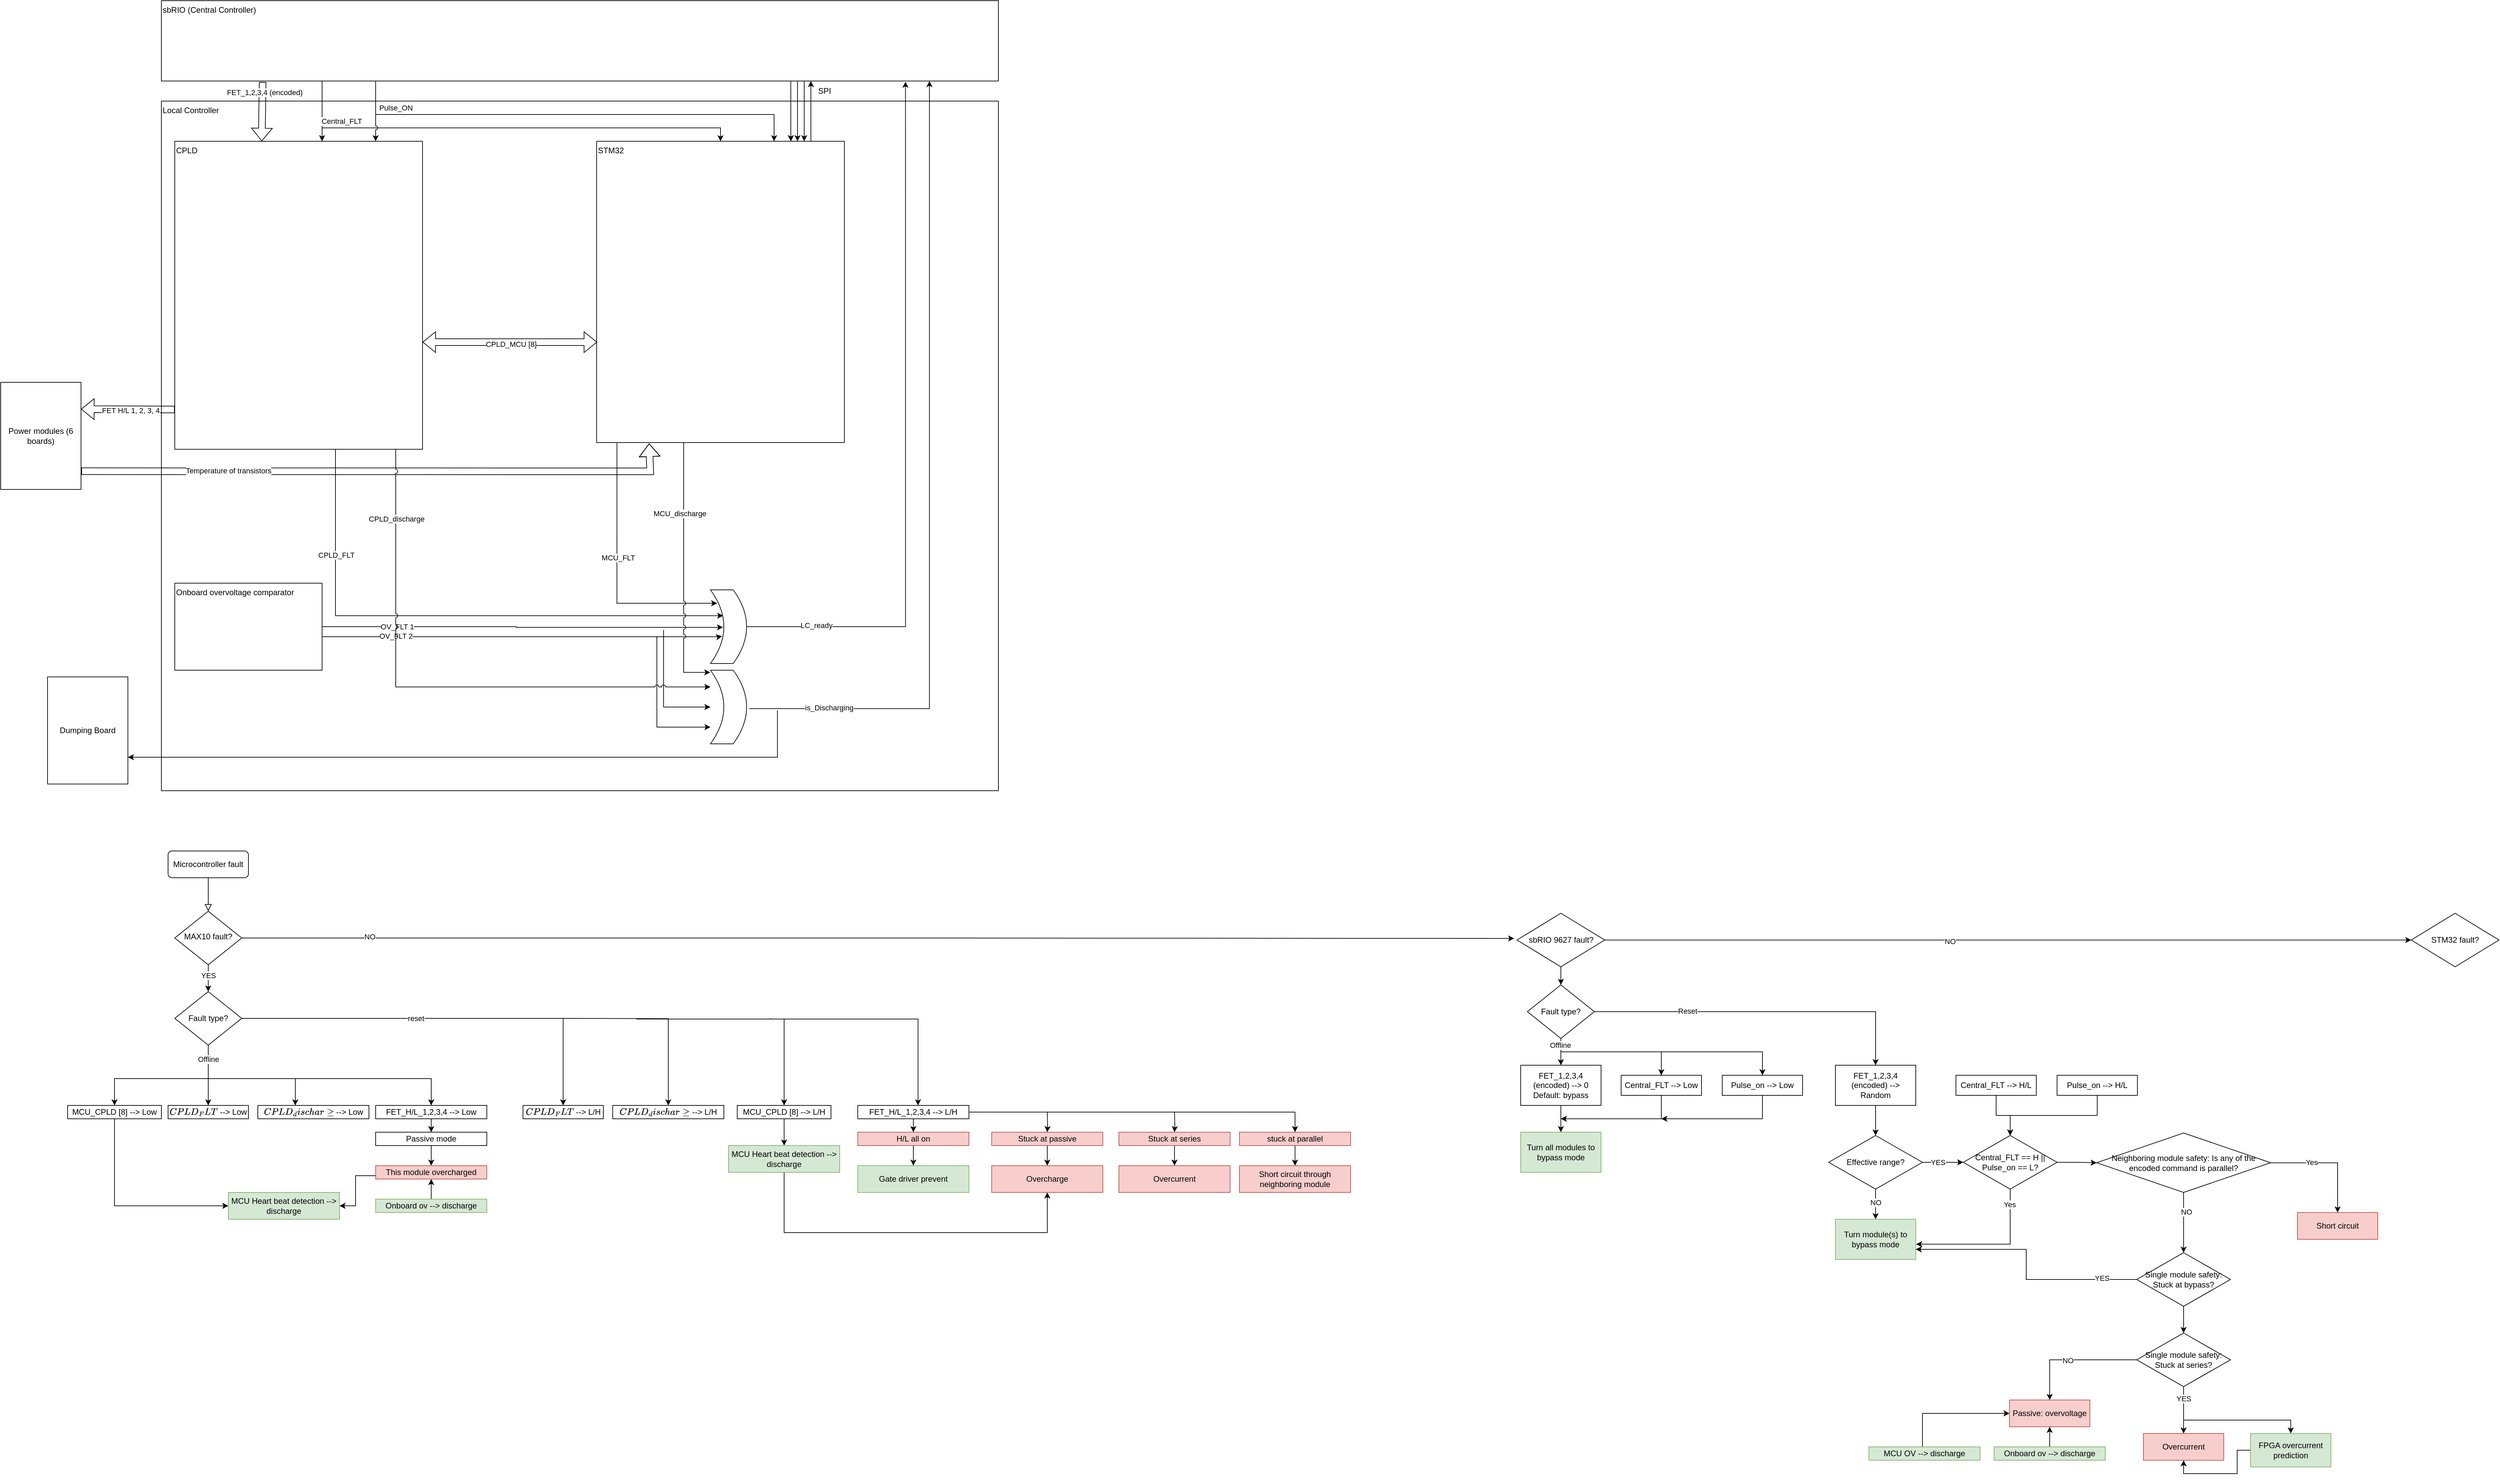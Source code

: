 <mxfile version="24.0.2" type="github">
  <diagram id="C5RBs43oDa-KdzZeNtuy" name="Page-1">
    <mxGraphModel dx="4014" dy="4165" grid="1" gridSize="10" guides="1" tooltips="1" connect="1" arrows="1" fold="1" page="1" pageScale="1" pageWidth="827" pageHeight="1169" math="0" shadow="0">
      <root>
        <mxCell id="WIyWlLk6GJQsqaUBKTNV-0" />
        <mxCell id="WIyWlLk6GJQsqaUBKTNV-1" parent="WIyWlLk6GJQsqaUBKTNV-0" />
        <mxCell id="WIyWlLk6GJQsqaUBKTNV-2" value="" style="rounded=0;html=1;jettySize=auto;orthogonalLoop=1;fontSize=11;endArrow=block;endFill=0;endSize=8;strokeWidth=1;shadow=0;labelBackgroundColor=none;edgeStyle=orthogonalEdgeStyle;movable=0;resizable=0;rotatable=0;deletable=0;editable=0;locked=1;connectable=0;" parent="WIyWlLk6GJQsqaUBKTNV-1" source="WIyWlLk6GJQsqaUBKTNV-3" target="WIyWlLk6GJQsqaUBKTNV-6" edge="1">
          <mxGeometry relative="1" as="geometry" />
        </mxCell>
        <mxCell id="WIyWlLk6GJQsqaUBKTNV-3" value="&lt;div&gt;Microcontroller fault&lt;/div&gt;" style="rounded=1;whiteSpace=wrap;html=1;fontSize=12;glass=0;strokeWidth=1;shadow=0;movable=0;resizable=0;rotatable=0;deletable=0;editable=0;locked=1;connectable=0;" parent="WIyWlLk6GJQsqaUBKTNV-1" vertex="1">
          <mxGeometry x="160" y="80" width="120" height="40" as="geometry" />
        </mxCell>
        <mxCell id="7WwFtl0jQR6NTjPNibtS-7" value="" style="edgeStyle=orthogonalEdgeStyle;rounded=0;orthogonalLoop=1;jettySize=auto;html=1;movable=1;resizable=1;rotatable=1;deletable=1;editable=1;locked=0;connectable=1;" parent="WIyWlLk6GJQsqaUBKTNV-1" source="WIyWlLk6GJQsqaUBKTNV-6" target="7WwFtl0jQR6NTjPNibtS-4" edge="1">
          <mxGeometry relative="1" as="geometry" />
        </mxCell>
        <mxCell id="uxLn2Yr7BItVLRlvGIpT-62" value="YES" style="edgeLabel;html=1;align=center;verticalAlign=middle;resizable=0;points=[];" vertex="1" connectable="0" parent="7WwFtl0jQR6NTjPNibtS-7">
          <mxGeometry x="-0.215" relative="1" as="geometry">
            <mxPoint as="offset" />
          </mxGeometry>
        </mxCell>
        <mxCell id="WIyWlLk6GJQsqaUBKTNV-6" value="MAX10 fault?" style="rhombus;whiteSpace=wrap;html=1;shadow=0;fontFamily=Helvetica;fontSize=12;align=center;strokeWidth=1;spacing=6;spacingTop=-4;movable=0;resizable=0;rotatable=0;deletable=0;editable=0;locked=1;connectable=0;" parent="WIyWlLk6GJQsqaUBKTNV-1" vertex="1">
          <mxGeometry x="170" y="170" width="100" height="80" as="geometry" />
        </mxCell>
        <mxCell id="7WwFtl0jQR6NTjPNibtS-3" value="" style="edgeStyle=orthogonalEdgeStyle;rounded=0;orthogonalLoop=1;jettySize=auto;html=1;movable=1;resizable=1;rotatable=1;deletable=1;editable=1;locked=0;connectable=1;" parent="WIyWlLk6GJQsqaUBKTNV-1" source="7WwFtl0jQR6NTjPNibtS-0" target="7WwFtl0jQR6NTjPNibtS-2" edge="1">
          <mxGeometry relative="1" as="geometry" />
        </mxCell>
        <mxCell id="uxLn2Yr7BItVLRlvGIpT-57" value="NO" style="edgeLabel;html=1;align=center;verticalAlign=middle;resizable=0;points=[];" vertex="1" connectable="0" parent="7WwFtl0jQR6NTjPNibtS-3">
          <mxGeometry x="-0.146" y="-2" relative="1" as="geometry">
            <mxPoint x="1" as="offset" />
          </mxGeometry>
        </mxCell>
        <mxCell id="uxLn2Yr7BItVLRlvGIpT-61" value="" style="edgeStyle=orthogonalEdgeStyle;rounded=0;orthogonalLoop=1;jettySize=auto;html=1;" edge="1" parent="WIyWlLk6GJQsqaUBKTNV-1" source="7WwFtl0jQR6NTjPNibtS-0" target="uxLn2Yr7BItVLRlvGIpT-60">
          <mxGeometry relative="1" as="geometry" />
        </mxCell>
        <mxCell id="7WwFtl0jQR6NTjPNibtS-0" value="sbRIO 9627 fault?" style="rhombus;whiteSpace=wrap;html=1;" parent="WIyWlLk6GJQsqaUBKTNV-1" vertex="1">
          <mxGeometry x="2174.5" y="173" width="131" height="80" as="geometry" />
        </mxCell>
        <mxCell id="7WwFtl0jQR6NTjPNibtS-1" style="edgeStyle=orthogonalEdgeStyle;rounded=0;orthogonalLoop=1;jettySize=auto;html=1;entryX=-0.032;entryY=0.47;entryDx=0;entryDy=0;entryPerimeter=0;movable=1;resizable=1;rotatable=1;deletable=1;editable=1;locked=0;connectable=1;" parent="WIyWlLk6GJQsqaUBKTNV-1" source="WIyWlLk6GJQsqaUBKTNV-6" target="7WwFtl0jQR6NTjPNibtS-0" edge="1">
          <mxGeometry relative="1" as="geometry" />
        </mxCell>
        <mxCell id="uxLn2Yr7BItVLRlvGIpT-63" value="NO" style="edgeLabel;html=1;align=center;verticalAlign=middle;resizable=0;points=[];" vertex="1" connectable="0" parent="7WwFtl0jQR6NTjPNibtS-1">
          <mxGeometry x="-0.799" y="2" relative="1" as="geometry">
            <mxPoint as="offset" />
          </mxGeometry>
        </mxCell>
        <mxCell id="7WwFtl0jQR6NTjPNibtS-2" value="STM32 fault?" style="rhombus;whiteSpace=wrap;html=1;" parent="WIyWlLk6GJQsqaUBKTNV-1" vertex="1">
          <mxGeometry x="3510" y="173" width="131" height="80" as="geometry" />
        </mxCell>
        <mxCell id="7WwFtl0jQR6NTjPNibtS-8" style="rounded=0;orthogonalLoop=1;jettySize=auto;html=1;entryX=0.5;entryY=0;entryDx=0;entryDy=0;movable=0;resizable=0;rotatable=0;deletable=0;editable=0;locked=1;connectable=0;" parent="WIyWlLk6GJQsqaUBKTNV-1" source="7WwFtl0jQR6NTjPNibtS-4" edge="1" target="uxLn2Yr7BItVLRlvGIpT-2">
          <mxGeometry relative="1" as="geometry">
            <mxPoint x="220" y="420" as="targetPoint" />
          </mxGeometry>
        </mxCell>
        <mxCell id="7WwFtl0jQR6NTjPNibtS-9" value="&lt;div&gt;Offline&lt;/div&gt;" style="edgeLabel;html=1;align=center;verticalAlign=middle;resizable=0;points=[];movable=0;rotatable=0;deletable=0;editable=0;locked=1;connectable=0;" parent="7WwFtl0jQR6NTjPNibtS-8" vertex="1" connectable="0">
          <mxGeometry x="-0.212" y="1" relative="1" as="geometry">
            <mxPoint x="-1" y="-15" as="offset" />
          </mxGeometry>
        </mxCell>
        <mxCell id="uxLn2Yr7BItVLRlvGIpT-0" style="edgeStyle=orthogonalEdgeStyle;rounded=0;orthogonalLoop=1;jettySize=auto;html=1;entryX=0.5;entryY=0;entryDx=0;entryDy=0;movable=0;resizable=0;rotatable=0;deletable=0;editable=0;locked=1;connectable=0;" edge="1" parent="WIyWlLk6GJQsqaUBKTNV-1" source="7WwFtl0jQR6NTjPNibtS-4" target="uxLn2Yr7BItVLRlvGIpT-27">
          <mxGeometry relative="1" as="geometry">
            <mxPoint x="770" y="410" as="targetPoint" />
          </mxGeometry>
        </mxCell>
        <mxCell id="uxLn2Yr7BItVLRlvGIpT-1" value="reset" style="edgeLabel;html=1;align=center;verticalAlign=middle;resizable=0;points=[];movable=0;rotatable=0;deletable=0;editable=0;locked=1;connectable=0;" vertex="1" connectable="0" parent="uxLn2Yr7BItVLRlvGIpT-0">
          <mxGeometry x="-0.15" relative="1" as="geometry">
            <mxPoint as="offset" />
          </mxGeometry>
        </mxCell>
        <mxCell id="7WwFtl0jQR6NTjPNibtS-4" value="Fault type?" style="rhombus;whiteSpace=wrap;html=1;movable=0;resizable=0;rotatable=0;deletable=0;editable=0;locked=1;connectable=0;" parent="WIyWlLk6GJQsqaUBKTNV-1" vertex="1">
          <mxGeometry x="170" y="290" width="100" height="80" as="geometry" />
        </mxCell>
        <mxCell id="uxLn2Yr7BItVLRlvGIpT-2" value="`CPLD_FLT` --&amp;gt; Low" style="rounded=0;whiteSpace=wrap;html=1;movable=0;resizable=0;rotatable=0;deletable=0;editable=0;locked=1;connectable=0;" vertex="1" parent="WIyWlLk6GJQsqaUBKTNV-1">
          <mxGeometry x="160" y="460" width="120" height="20" as="geometry" />
        </mxCell>
        <mxCell id="uxLn2Yr7BItVLRlvGIpT-3" value="`CPLD_discharge` --&amp;gt; Low" style="rounded=0;whiteSpace=wrap;html=1;movable=0;resizable=0;rotatable=0;deletable=0;editable=0;locked=1;connectable=0;" vertex="1" parent="WIyWlLk6GJQsqaUBKTNV-1">
          <mxGeometry x="294" y="460" width="166" height="20" as="geometry" />
        </mxCell>
        <mxCell id="uxLn2Yr7BItVLRlvGIpT-9" value="" style="edgeStyle=none;orthogonalLoop=1;jettySize=auto;html=1;rounded=0;movable=0;resizable=0;rotatable=0;deletable=0;editable=0;locked=1;connectable=0;" edge="1" parent="WIyWlLk6GJQsqaUBKTNV-1">
          <mxGeometry width="100" relative="1" as="geometry">
            <mxPoint x="220" y="420" as="sourcePoint" />
            <mxPoint x="350" y="460" as="targetPoint" />
            <Array as="points">
              <mxPoint x="350" y="420" />
            </Array>
          </mxGeometry>
        </mxCell>
        <mxCell id="uxLn2Yr7BItVLRlvGIpT-14" style="edgeStyle=orthogonalEdgeStyle;rounded=0;orthogonalLoop=1;jettySize=auto;html=1;exitX=0.5;exitY=1;exitDx=0;exitDy=0;entryX=0.5;entryY=0;entryDx=0;entryDy=0;movable=0;resizable=0;rotatable=0;deletable=0;editable=0;locked=1;connectable=0;" edge="1" parent="WIyWlLk6GJQsqaUBKTNV-1" source="uxLn2Yr7BItVLRlvGIpT-10" target="uxLn2Yr7BItVLRlvGIpT-13">
          <mxGeometry relative="1" as="geometry" />
        </mxCell>
        <mxCell id="uxLn2Yr7BItVLRlvGIpT-10" value="&lt;div&gt;FET_H/L_1,2,3,4 --&amp;gt; Low&lt;/div&gt;" style="rounded=0;whiteSpace=wrap;html=1;movable=0;resizable=0;rotatable=0;deletable=0;editable=0;locked=1;connectable=0;" vertex="1" parent="WIyWlLk6GJQsqaUBKTNV-1">
          <mxGeometry x="470" y="460" width="166" height="20" as="geometry" />
        </mxCell>
        <mxCell id="uxLn2Yr7BItVLRlvGIpT-12" value="" style="edgeStyle=none;orthogonalLoop=1;jettySize=auto;html=1;rounded=0;entryX=0.5;entryY=0;entryDx=0;entryDy=0;movable=0;resizable=0;rotatable=0;deletable=0;editable=0;locked=1;connectable=0;" edge="1" parent="WIyWlLk6GJQsqaUBKTNV-1" target="uxLn2Yr7BItVLRlvGIpT-10">
          <mxGeometry width="100" relative="1" as="geometry">
            <mxPoint x="350" y="420" as="sourcePoint" />
            <mxPoint x="490" y="460" as="targetPoint" />
            <Array as="points">
              <mxPoint x="553" y="420" />
            </Array>
          </mxGeometry>
        </mxCell>
        <mxCell id="uxLn2Yr7BItVLRlvGIpT-17" style="edgeStyle=orthogonalEdgeStyle;rounded=0;orthogonalLoop=1;jettySize=auto;html=1;entryX=0.5;entryY=0;entryDx=0;entryDy=0;movable=0;resizable=0;rotatable=0;deletable=0;editable=0;locked=1;connectable=0;" edge="1" parent="WIyWlLk6GJQsqaUBKTNV-1" source="uxLn2Yr7BItVLRlvGIpT-13" target="uxLn2Yr7BItVLRlvGIpT-16">
          <mxGeometry relative="1" as="geometry" />
        </mxCell>
        <mxCell id="uxLn2Yr7BItVLRlvGIpT-13" value="&lt;div&gt;Passive mode&lt;br&gt;&lt;/div&gt;" style="rounded=0;whiteSpace=wrap;html=1;movable=0;resizable=0;rotatable=0;deletable=0;editable=0;locked=1;connectable=0;" vertex="1" parent="WIyWlLk6GJQsqaUBKTNV-1">
          <mxGeometry x="470" y="500" width="166" height="20" as="geometry" />
        </mxCell>
        <mxCell id="uxLn2Yr7BItVLRlvGIpT-23" style="edgeStyle=orthogonalEdgeStyle;rounded=0;orthogonalLoop=1;jettySize=auto;html=1;entryX=0;entryY=0.5;entryDx=0;entryDy=0;movable=0;resizable=0;rotatable=0;deletable=0;editable=0;locked=1;connectable=0;" edge="1" parent="WIyWlLk6GJQsqaUBKTNV-1" source="uxLn2Yr7BItVLRlvGIpT-15" target="uxLn2Yr7BItVLRlvGIpT-24">
          <mxGeometry relative="1" as="geometry">
            <mxPoint x="250" y="610" as="targetPoint" />
            <Array as="points">
              <mxPoint x="80" y="610" />
            </Array>
          </mxGeometry>
        </mxCell>
        <mxCell id="uxLn2Yr7BItVLRlvGIpT-15" value="MCU_CPLD [8] --&amp;gt; Low" style="rounded=0;whiteSpace=wrap;html=1;" vertex="1" parent="WIyWlLk6GJQsqaUBKTNV-1">
          <mxGeometry x="10" y="460" width="140" height="20" as="geometry" />
        </mxCell>
        <mxCell id="uxLn2Yr7BItVLRlvGIpT-19" style="edgeStyle=orthogonalEdgeStyle;rounded=0;orthogonalLoop=1;jettySize=auto;html=1;movable=1;resizable=1;rotatable=1;deletable=1;editable=1;locked=0;connectable=1;exitX=0.5;exitY=0;exitDx=0;exitDy=0;" edge="1" parent="WIyWlLk6GJQsqaUBKTNV-1" source="uxLn2Yr7BItVLRlvGIpT-18" target="uxLn2Yr7BItVLRlvGIpT-16">
          <mxGeometry relative="1" as="geometry" />
        </mxCell>
        <mxCell id="uxLn2Yr7BItVLRlvGIpT-16" value="&lt;div&gt;This module overcharged&lt;br&gt;&lt;/div&gt;" style="rounded=0;whiteSpace=wrap;html=1;fillColor=#f8cecc;strokeColor=#b85450;movable=0;resizable=0;rotatable=0;deletable=0;editable=0;locked=1;connectable=0;" vertex="1" parent="WIyWlLk6GJQsqaUBKTNV-1">
          <mxGeometry x="470" y="550" width="166" height="20" as="geometry" />
        </mxCell>
        <mxCell id="uxLn2Yr7BItVLRlvGIpT-18" value="&lt;div&gt;Onboard ov --&amp;gt; discharge&lt;br&gt;&lt;/div&gt;" style="rounded=0;whiteSpace=wrap;html=1;fillColor=#d5e8d4;strokeColor=#82b366;movable=0;resizable=0;rotatable=0;deletable=0;editable=0;locked=1;connectable=0;" vertex="1" parent="WIyWlLk6GJQsqaUBKTNV-1">
          <mxGeometry x="470" y="600" width="166" height="20" as="geometry" />
        </mxCell>
        <mxCell id="uxLn2Yr7BItVLRlvGIpT-21" value="" style="edgeStyle=none;orthogonalLoop=1;jettySize=auto;html=1;rounded=0;entryX=0.5;entryY=0;entryDx=0;entryDy=0;movable=0;resizable=0;rotatable=0;deletable=0;editable=0;locked=1;connectable=0;" edge="1" parent="WIyWlLk6GJQsqaUBKTNV-1" target="uxLn2Yr7BItVLRlvGIpT-15">
          <mxGeometry width="100" relative="1" as="geometry">
            <mxPoint x="220" y="420" as="sourcePoint" />
            <mxPoint x="300" y="460" as="targetPoint" />
            <Array as="points">
              <mxPoint x="80" y="420" />
            </Array>
          </mxGeometry>
        </mxCell>
        <mxCell id="uxLn2Yr7BItVLRlvGIpT-26" style="edgeStyle=orthogonalEdgeStyle;rounded=0;orthogonalLoop=1;jettySize=auto;html=1;exitX=0;exitY=0.75;exitDx=0;exitDy=0;entryX=1;entryY=0.5;entryDx=0;entryDy=0;movable=0;resizable=0;rotatable=0;deletable=0;editable=0;locked=1;connectable=0;" edge="1" parent="WIyWlLk6GJQsqaUBKTNV-1" source="uxLn2Yr7BItVLRlvGIpT-16" target="uxLn2Yr7BItVLRlvGIpT-24">
          <mxGeometry relative="1" as="geometry">
            <mxPoint x="450" y="580" as="sourcePoint" />
            <mxPoint x="420" y="610" as="targetPoint" />
            <Array as="points">
              <mxPoint x="440" y="565" />
              <mxPoint x="440" y="610" />
            </Array>
          </mxGeometry>
        </mxCell>
        <mxCell id="uxLn2Yr7BItVLRlvGIpT-24" value="&lt;div&gt;MCU Heart beat detection --&amp;gt; discharge&lt;br&gt;&lt;/div&gt;" style="rounded=0;whiteSpace=wrap;html=1;fillColor=#d5e8d4;strokeColor=#82b366;movable=0;resizable=0;rotatable=0;deletable=0;editable=0;locked=1;connectable=0;" vertex="1" parent="WIyWlLk6GJQsqaUBKTNV-1">
          <mxGeometry x="250" y="590" width="166" height="40" as="geometry" />
        </mxCell>
        <mxCell id="uxLn2Yr7BItVLRlvGIpT-27" value="`CPLD_FLT` --&amp;gt; L/H" style="rounded=0;whiteSpace=wrap;html=1;movable=0;resizable=0;rotatable=0;deletable=0;editable=0;locked=1;connectable=0;" vertex="1" parent="WIyWlLk6GJQsqaUBKTNV-1">
          <mxGeometry x="690" y="460" width="120" height="20" as="geometry" />
        </mxCell>
        <mxCell id="uxLn2Yr7BItVLRlvGIpT-28" value="`CPLD_discharge` --&amp;gt; L/H" style="rounded=0;whiteSpace=wrap;html=1;movable=0;resizable=0;rotatable=0;deletable=0;editable=0;locked=1;connectable=0;" vertex="1" parent="WIyWlLk6GJQsqaUBKTNV-1">
          <mxGeometry x="824" y="460" width="166" height="20" as="geometry" />
        </mxCell>
        <mxCell id="uxLn2Yr7BItVLRlvGIpT-29" style="edgeStyle=orthogonalEdgeStyle;rounded=0;orthogonalLoop=1;jettySize=auto;html=1;entryX=0.5;entryY=0;entryDx=0;entryDy=0;movable=0;resizable=0;rotatable=0;deletable=0;editable=0;locked=1;connectable=0;" edge="1" parent="WIyWlLk6GJQsqaUBKTNV-1" target="uxLn2Yr7BItVLRlvGIpT-28">
          <mxGeometry relative="1" as="geometry">
            <mxPoint x="910" y="460" as="targetPoint" />
            <mxPoint x="750" y="330" as="sourcePoint" />
          </mxGeometry>
        </mxCell>
        <mxCell id="uxLn2Yr7BItVLRlvGIpT-34" style="edgeStyle=orthogonalEdgeStyle;rounded=0;orthogonalLoop=1;jettySize=auto;html=1;entryX=0.5;entryY=0;entryDx=0;entryDy=0;movable=0;resizable=0;rotatable=0;deletable=0;editable=0;locked=1;connectable=0;" edge="1" parent="WIyWlLk6GJQsqaUBKTNV-1" source="uxLn2Yr7BItVLRlvGIpT-31" target="uxLn2Yr7BItVLRlvGIpT-33">
          <mxGeometry relative="1" as="geometry" />
        </mxCell>
        <mxCell id="uxLn2Yr7BItVLRlvGIpT-31" value="MCU_CPLD [8] --&amp;gt; L/H" style="rounded=0;whiteSpace=wrap;html=1;movable=0;resizable=0;rotatable=0;deletable=0;editable=0;locked=1;connectable=0;" vertex="1" parent="WIyWlLk6GJQsqaUBKTNV-1">
          <mxGeometry x="1010" y="460" width="140" height="20" as="geometry" />
        </mxCell>
        <mxCell id="uxLn2Yr7BItVLRlvGIpT-32" style="edgeStyle=orthogonalEdgeStyle;rounded=0;orthogonalLoop=1;jettySize=auto;html=1;entryX=0.5;entryY=0;entryDx=0;entryDy=0;movable=0;resizable=0;rotatable=0;deletable=0;editable=0;locked=1;connectable=0;" edge="1" parent="WIyWlLk6GJQsqaUBKTNV-1" target="uxLn2Yr7BItVLRlvGIpT-31">
          <mxGeometry relative="1" as="geometry">
            <mxPoint x="917" y="470" as="targetPoint" />
            <mxPoint x="860" y="330" as="sourcePoint" />
            <Array as="points">
              <mxPoint x="860" y="331" />
              <mxPoint x="1080" y="331" />
            </Array>
          </mxGeometry>
        </mxCell>
        <mxCell id="uxLn2Yr7BItVLRlvGIpT-45" style="edgeStyle=orthogonalEdgeStyle;rounded=0;orthogonalLoop=1;jettySize=auto;html=1;entryX=0.5;entryY=1;entryDx=0;entryDy=0;movable=0;resizable=0;rotatable=0;deletable=0;editable=0;locked=1;connectable=0;" edge="1" parent="WIyWlLk6GJQsqaUBKTNV-1" source="uxLn2Yr7BItVLRlvGIpT-33" target="uxLn2Yr7BItVLRlvGIpT-42">
          <mxGeometry relative="1" as="geometry">
            <mxPoint x="1080" y="680" as="targetPoint" />
            <Array as="points">
              <mxPoint x="1080" y="650" />
              <mxPoint x="1473" y="650" />
            </Array>
          </mxGeometry>
        </mxCell>
        <mxCell id="uxLn2Yr7BItVLRlvGIpT-33" value="&lt;div&gt;MCU Heart beat detection --&amp;gt; discharge&lt;br&gt;&lt;/div&gt;" style="rounded=0;whiteSpace=wrap;html=1;fillColor=#d5e8d4;strokeColor=#82b366;movable=0;resizable=0;rotatable=0;deletable=0;editable=0;locked=1;connectable=0;" vertex="1" parent="WIyWlLk6GJQsqaUBKTNV-1">
          <mxGeometry x="997" y="520" width="166" height="40" as="geometry" />
        </mxCell>
        <mxCell id="uxLn2Yr7BItVLRlvGIpT-46" style="edgeStyle=orthogonalEdgeStyle;rounded=0;orthogonalLoop=1;jettySize=auto;html=1;entryX=0.5;entryY=0;entryDx=0;entryDy=0;movable=0;resizable=0;rotatable=0;deletable=0;editable=0;locked=1;connectable=0;" edge="1" parent="WIyWlLk6GJQsqaUBKTNV-1" source="uxLn2Yr7BItVLRlvGIpT-35" target="uxLn2Yr7BItVLRlvGIpT-37">
          <mxGeometry relative="1" as="geometry" />
        </mxCell>
        <mxCell id="uxLn2Yr7BItVLRlvGIpT-51" style="edgeStyle=orthogonalEdgeStyle;rounded=0;orthogonalLoop=1;jettySize=auto;html=1;entryX=0.5;entryY=0;entryDx=0;entryDy=0;movable=0;resizable=0;rotatable=0;deletable=0;editable=0;locked=1;connectable=0;" edge="1" parent="WIyWlLk6GJQsqaUBKTNV-1" source="uxLn2Yr7BItVLRlvGIpT-35" target="uxLn2Yr7BItVLRlvGIpT-40">
          <mxGeometry relative="1" as="geometry" />
        </mxCell>
        <mxCell id="uxLn2Yr7BItVLRlvGIpT-35" value="&lt;div&gt;FET_H/L_1,2,3,4 --&amp;gt; L/H&lt;/div&gt;" style="rounded=0;whiteSpace=wrap;html=1;movable=0;resizable=0;rotatable=0;deletable=0;editable=0;locked=1;connectable=0;" vertex="1" parent="WIyWlLk6GJQsqaUBKTNV-1">
          <mxGeometry x="1190" y="460" width="166" height="20" as="geometry" />
        </mxCell>
        <mxCell id="uxLn2Yr7BItVLRlvGIpT-36" style="edgeStyle=orthogonalEdgeStyle;rounded=0;orthogonalLoop=1;jettySize=auto;html=1;entryX=0.5;entryY=0;entryDx=0;entryDy=0;movable=0;resizable=0;rotatable=0;deletable=0;editable=0;locked=1;connectable=0;" edge="1" parent="WIyWlLk6GJQsqaUBKTNV-1">
          <mxGeometry relative="1" as="geometry">
            <mxPoint x="1280" y="460" as="targetPoint" />
            <mxPoint x="1060" y="330" as="sourcePoint" />
            <Array as="points">
              <mxPoint x="1060" y="331" />
              <mxPoint x="1280" y="331" />
            </Array>
          </mxGeometry>
        </mxCell>
        <mxCell id="uxLn2Yr7BItVLRlvGIpT-47" value="" style="edgeStyle=orthogonalEdgeStyle;rounded=0;orthogonalLoop=1;jettySize=auto;html=1;movable=0;resizable=0;rotatable=0;deletable=0;editable=0;locked=1;connectable=0;" edge="1" parent="WIyWlLk6GJQsqaUBKTNV-1" source="uxLn2Yr7BItVLRlvGIpT-37" target="uxLn2Yr7BItVLRlvGIpT-41">
          <mxGeometry relative="1" as="geometry" />
        </mxCell>
        <mxCell id="uxLn2Yr7BItVLRlvGIpT-37" value="H/L all on" style="rounded=0;whiteSpace=wrap;html=1;fillColor=#f8cecc;strokeColor=#b85450;movable=0;resizable=0;rotatable=0;deletable=0;editable=0;locked=1;connectable=0;" vertex="1" parent="WIyWlLk6GJQsqaUBKTNV-1">
          <mxGeometry x="1190" y="500" width="166" height="20" as="geometry" />
        </mxCell>
        <mxCell id="uxLn2Yr7BItVLRlvGIpT-48" value="" style="edgeStyle=orthogonalEdgeStyle;rounded=0;orthogonalLoop=1;jettySize=auto;html=1;movable=0;resizable=0;rotatable=0;deletable=0;editable=0;locked=1;connectable=0;" edge="1" parent="WIyWlLk6GJQsqaUBKTNV-1" source="uxLn2Yr7BItVLRlvGIpT-38" target="uxLn2Yr7BItVLRlvGIpT-42">
          <mxGeometry relative="1" as="geometry" />
        </mxCell>
        <mxCell id="uxLn2Yr7BItVLRlvGIpT-53" style="edgeStyle=orthogonalEdgeStyle;rounded=0;orthogonalLoop=1;jettySize=auto;html=1;movable=0;resizable=0;rotatable=0;deletable=0;editable=0;locked=1;connectable=0;" edge="1" parent="WIyWlLk6GJQsqaUBKTNV-1" target="uxLn2Yr7BItVLRlvGIpT-38">
          <mxGeometry relative="1" as="geometry">
            <mxPoint x="1473.0" y="470" as="sourcePoint" />
          </mxGeometry>
        </mxCell>
        <mxCell id="uxLn2Yr7BItVLRlvGIpT-38" value="Stuck at passive" style="rounded=0;whiteSpace=wrap;html=1;fillColor=#f8cecc;strokeColor=#b85450;movable=0;resizable=0;rotatable=0;deletable=0;editable=0;locked=1;connectable=0;" vertex="1" parent="WIyWlLk6GJQsqaUBKTNV-1">
          <mxGeometry x="1390" y="500" width="166" height="20" as="geometry" />
        </mxCell>
        <mxCell id="uxLn2Yr7BItVLRlvGIpT-49" value="" style="edgeStyle=orthogonalEdgeStyle;rounded=0;orthogonalLoop=1;jettySize=auto;html=1;movable=0;resizable=0;rotatable=0;deletable=0;editable=0;locked=1;connectable=0;" edge="1" parent="WIyWlLk6GJQsqaUBKTNV-1" source="uxLn2Yr7BItVLRlvGIpT-39" target="uxLn2Yr7BItVLRlvGIpT-43">
          <mxGeometry relative="1" as="geometry" />
        </mxCell>
        <mxCell id="uxLn2Yr7BItVLRlvGIpT-52" style="edgeStyle=orthogonalEdgeStyle;rounded=0;orthogonalLoop=1;jettySize=auto;html=1;movable=0;resizable=0;rotatable=0;deletable=0;editable=0;locked=1;connectable=0;" edge="1" parent="WIyWlLk6GJQsqaUBKTNV-1" target="uxLn2Yr7BItVLRlvGIpT-39">
          <mxGeometry relative="1" as="geometry">
            <mxPoint x="1663" y="470" as="sourcePoint" />
          </mxGeometry>
        </mxCell>
        <mxCell id="uxLn2Yr7BItVLRlvGIpT-39" value="Stuck at series" style="rounded=0;whiteSpace=wrap;html=1;fillColor=#f8cecc;strokeColor=#b85450;movable=0;resizable=0;rotatable=0;deletable=0;editable=0;locked=1;connectable=0;" vertex="1" parent="WIyWlLk6GJQsqaUBKTNV-1">
          <mxGeometry x="1580" y="500" width="166" height="20" as="geometry" />
        </mxCell>
        <mxCell id="uxLn2Yr7BItVLRlvGIpT-50" value="" style="edgeStyle=orthogonalEdgeStyle;rounded=0;orthogonalLoop=1;jettySize=auto;html=1;movable=0;resizable=0;rotatable=0;deletable=0;editable=0;locked=1;connectable=0;" edge="1" parent="WIyWlLk6GJQsqaUBKTNV-1" source="uxLn2Yr7BItVLRlvGIpT-40" target="uxLn2Yr7BItVLRlvGIpT-44">
          <mxGeometry relative="1" as="geometry" />
        </mxCell>
        <mxCell id="uxLn2Yr7BItVLRlvGIpT-40" value="stuck at parallel" style="rounded=0;whiteSpace=wrap;html=1;fillColor=#f8cecc;strokeColor=#b85450;movable=0;resizable=0;rotatable=0;deletable=0;editable=0;locked=1;connectable=0;" vertex="1" parent="WIyWlLk6GJQsqaUBKTNV-1">
          <mxGeometry x="1760" y="500" width="166" height="20" as="geometry" />
        </mxCell>
        <mxCell id="uxLn2Yr7BItVLRlvGIpT-41" value="&lt;div&gt;Gate driver prevent&lt;br&gt;&lt;/div&gt;" style="rounded=0;whiteSpace=wrap;html=1;fillColor=#d5e8d4;strokeColor=#82b366;movable=0;resizable=0;rotatable=0;deletable=0;editable=0;locked=1;connectable=0;" vertex="1" parent="WIyWlLk6GJQsqaUBKTNV-1">
          <mxGeometry x="1190" y="550" width="166" height="40" as="geometry" />
        </mxCell>
        <mxCell id="uxLn2Yr7BItVLRlvGIpT-42" value="&lt;div&gt;Overcharge&lt;br&gt;&lt;/div&gt;" style="rounded=0;whiteSpace=wrap;html=1;fillColor=#f8cecc;strokeColor=#b85450;movable=0;resizable=0;rotatable=0;deletable=0;editable=0;locked=1;connectable=0;" vertex="1" parent="WIyWlLk6GJQsqaUBKTNV-1">
          <mxGeometry x="1390" y="550" width="166" height="40" as="geometry" />
        </mxCell>
        <mxCell id="uxLn2Yr7BItVLRlvGIpT-43" value="&lt;div&gt;Overcurrent&lt;br&gt;&lt;/div&gt;" style="rounded=0;whiteSpace=wrap;html=1;fillColor=#f8cecc;strokeColor=#b85450;movable=0;resizable=0;rotatable=0;deletable=0;editable=0;locked=1;connectable=0;" vertex="1" parent="WIyWlLk6GJQsqaUBKTNV-1">
          <mxGeometry x="1580" y="550" width="166" height="40" as="geometry" />
        </mxCell>
        <mxCell id="uxLn2Yr7BItVLRlvGIpT-44" value="&lt;div&gt;Short circuit through neighboring module&lt;br&gt;&lt;/div&gt;" style="rounded=0;whiteSpace=wrap;html=1;fillColor=#f8cecc;strokeColor=#b85450;movable=0;resizable=0;rotatable=0;deletable=0;editable=0;locked=1;connectable=0;" vertex="1" parent="WIyWlLk6GJQsqaUBKTNV-1">
          <mxGeometry x="1760" y="550" width="166" height="40" as="geometry" />
        </mxCell>
        <mxCell id="uxLn2Yr7BItVLRlvGIpT-129" style="edgeStyle=orthogonalEdgeStyle;rounded=0;orthogonalLoop=1;jettySize=auto;html=1;" edge="1" parent="WIyWlLk6GJQsqaUBKTNV-1" source="uxLn2Yr7BItVLRlvGIpT-60" target="uxLn2Yr7BItVLRlvGIpT-64">
          <mxGeometry relative="1" as="geometry" />
        </mxCell>
        <mxCell id="uxLn2Yr7BItVLRlvGIpT-135" value="Offline" style="edgeLabel;html=1;align=center;verticalAlign=middle;resizable=0;points=[];" vertex="1" connectable="0" parent="uxLn2Yr7BItVLRlvGIpT-129">
          <mxGeometry x="-0.512" y="-1" relative="1" as="geometry">
            <mxPoint as="offset" />
          </mxGeometry>
        </mxCell>
        <mxCell id="uxLn2Yr7BItVLRlvGIpT-137" style="edgeStyle=orthogonalEdgeStyle;rounded=0;orthogonalLoop=1;jettySize=auto;html=1;" edge="1" parent="WIyWlLk6GJQsqaUBKTNV-1" source="uxLn2Yr7BItVLRlvGIpT-60" target="uxLn2Yr7BItVLRlvGIpT-136">
          <mxGeometry relative="1" as="geometry" />
        </mxCell>
        <mxCell id="uxLn2Yr7BItVLRlvGIpT-138" value="Reset" style="edgeLabel;html=1;align=center;verticalAlign=middle;resizable=0;points=[];" vertex="1" connectable="0" parent="uxLn2Yr7BItVLRlvGIpT-137">
          <mxGeometry x="-0.446" y="1" relative="1" as="geometry">
            <mxPoint as="offset" />
          </mxGeometry>
        </mxCell>
        <mxCell id="uxLn2Yr7BItVLRlvGIpT-60" value="Fault type?" style="rhombus;whiteSpace=wrap;html=1;movable=1;resizable=1;rotatable=1;deletable=1;editable=1;locked=0;connectable=1;" vertex="1" parent="WIyWlLk6GJQsqaUBKTNV-1">
          <mxGeometry x="2190" y="280" width="100" height="80" as="geometry" />
        </mxCell>
        <mxCell id="uxLn2Yr7BItVLRlvGIpT-130" value="" style="edgeStyle=orthogonalEdgeStyle;rounded=0;orthogonalLoop=1;jettySize=auto;html=1;" edge="1" parent="WIyWlLk6GJQsqaUBKTNV-1" source="uxLn2Yr7BItVLRlvGIpT-64" target="uxLn2Yr7BItVLRlvGIpT-126">
          <mxGeometry relative="1" as="geometry" />
        </mxCell>
        <mxCell id="uxLn2Yr7BItVLRlvGIpT-64" value="FET_1,2,3,4 (encoded) --&amp;gt; 0&lt;br&gt;Default: bypass" style="rounded=0;whiteSpace=wrap;html=1;" vertex="1" parent="WIyWlLk6GJQsqaUBKTNV-1">
          <mxGeometry x="2180" y="400" width="120" height="60" as="geometry" />
        </mxCell>
        <mxCell id="uxLn2Yr7BItVLRlvGIpT-65" value="sbRIO (Central Controller)" style="rounded=0;whiteSpace=wrap;html=1;align=left;verticalAlign=top;movable=0;resizable=0;rotatable=0;deletable=0;editable=0;locked=1;connectable=0;" vertex="1" parent="WIyWlLk6GJQsqaUBKTNV-1">
          <mxGeometry x="150" y="-1190" width="1250" height="120" as="geometry" />
        </mxCell>
        <mxCell id="uxLn2Yr7BItVLRlvGIpT-66" value="Local Controller" style="rounded=0;whiteSpace=wrap;html=1;align=left;verticalAlign=top;movable=0;resizable=0;rotatable=0;deletable=0;editable=0;locked=1;connectable=0;" vertex="1" parent="WIyWlLk6GJQsqaUBKTNV-1">
          <mxGeometry x="150" y="-1040" width="1250" height="1030" as="geometry" />
        </mxCell>
        <mxCell id="uxLn2Yr7BItVLRlvGIpT-89" style="edgeStyle=orthogonalEdgeStyle;rounded=0;orthogonalLoop=1;jettySize=auto;html=1;movable=0;resizable=0;rotatable=0;deletable=0;editable=0;locked=1;connectable=0;" edge="1" parent="WIyWlLk6GJQsqaUBKTNV-1">
          <mxGeometry relative="1" as="geometry">
            <mxPoint x="390" y="-980" as="targetPoint" />
            <mxPoint x="390.0" y="-1070.0" as="sourcePoint" />
          </mxGeometry>
        </mxCell>
        <mxCell id="uxLn2Yr7BItVLRlvGIpT-69" value="CPLD" style="rounded=0;whiteSpace=wrap;html=1;align=left;verticalAlign=top;movable=0;resizable=0;rotatable=0;deletable=0;editable=0;locked=1;connectable=0;" vertex="1" parent="WIyWlLk6GJQsqaUBKTNV-1">
          <mxGeometry x="170" y="-980" width="370" height="460" as="geometry" />
        </mxCell>
        <mxCell id="uxLn2Yr7BItVLRlvGIpT-91" style="edgeStyle=orthogonalEdgeStyle;rounded=0;orthogonalLoop=1;jettySize=auto;html=1;exitX=0.5;exitY=0;exitDx=0;exitDy=0;entryX=0.5;entryY=0;entryDx=0;entryDy=0;jumpStyle=arc;movable=0;resizable=0;rotatable=0;deletable=0;editable=0;locked=1;connectable=0;" edge="1" parent="WIyWlLk6GJQsqaUBKTNV-1" target="uxLn2Yr7BItVLRlvGIpT-70">
          <mxGeometry relative="1" as="geometry">
            <mxPoint x="390" y="-1010" as="sourcePoint" />
            <Array as="points">
              <mxPoint x="390" y="-1000" />
              <mxPoint x="985" y="-1000" />
            </Array>
          </mxGeometry>
        </mxCell>
        <mxCell id="uxLn2Yr7BItVLRlvGIpT-92" value="Central_FLT" style="edgeLabel;html=1;align=center;verticalAlign=middle;resizable=0;points=[];movable=0;rotatable=0;deletable=0;editable=0;locked=1;connectable=0;" vertex="1" connectable="0" parent="uxLn2Yr7BItVLRlvGIpT-91">
          <mxGeometry x="-0.877" y="1" relative="1" as="geometry">
            <mxPoint y="-9" as="offset" />
          </mxGeometry>
        </mxCell>
        <mxCell id="uxLn2Yr7BItVLRlvGIpT-70" value="STM32" style="rounded=0;whiteSpace=wrap;html=1;align=left;verticalAlign=top;movable=0;resizable=0;rotatable=0;deletable=0;editable=0;locked=1;connectable=0;" vertex="1" parent="WIyWlLk6GJQsqaUBKTNV-1">
          <mxGeometry x="800" y="-980" width="370" height="450" as="geometry" />
        </mxCell>
        <mxCell id="uxLn2Yr7BItVLRlvGIpT-75" value="Power modules (6 boards)" style="rounded=0;whiteSpace=wrap;html=1;movable=0;resizable=0;rotatable=0;deletable=0;editable=0;locked=1;connectable=0;" vertex="1" parent="WIyWlLk6GJQsqaUBKTNV-1">
          <mxGeometry x="-90" y="-620" width="120" height="160" as="geometry" />
        </mxCell>
        <mxCell id="uxLn2Yr7BItVLRlvGIpT-76" value="" style="shape=flexArrow;endArrow=classic;html=1;rounded=0;entryX=1;entryY=0.25;entryDx=0;entryDy=0;exitX=0;exitY=0.924;exitDx=0;exitDy=0;exitPerimeter=0;movable=0;resizable=0;rotatable=0;deletable=0;editable=0;locked=1;connectable=0;" edge="1" parent="WIyWlLk6GJQsqaUBKTNV-1" target="uxLn2Yr7BItVLRlvGIpT-75">
          <mxGeometry width="50" height="50" relative="1" as="geometry">
            <mxPoint x="170.0" y="-579.4" as="sourcePoint" />
            <mxPoint x="720" y="-700" as="targetPoint" />
          </mxGeometry>
        </mxCell>
        <mxCell id="uxLn2Yr7BItVLRlvGIpT-77" value="&lt;div&gt;FET H/L 1, 2, 3, 4&lt;/div&gt;" style="edgeLabel;html=1;align=center;verticalAlign=middle;resizable=0;points=[];movable=0;rotatable=0;deletable=0;editable=0;locked=1;connectable=0;" vertex="1" connectable="0" parent="uxLn2Yr7BItVLRlvGIpT-76">
          <mxGeometry x="-0.051" y="1" relative="1" as="geometry">
            <mxPoint as="offset" />
          </mxGeometry>
        </mxCell>
        <mxCell id="uxLn2Yr7BItVLRlvGIpT-78" value="" style="shape=flexArrow;endArrow=classic;html=1;rounded=0;exitX=1.004;exitY=0.83;exitDx=0;exitDy=0;exitPerimeter=0;entryX=0.212;entryY=1.003;entryDx=0;entryDy=0;entryPerimeter=0;movable=0;resizable=0;rotatable=0;deletable=0;editable=0;locked=1;connectable=0;" edge="1" parent="WIyWlLk6GJQsqaUBKTNV-1" source="uxLn2Yr7BItVLRlvGIpT-75" target="uxLn2Yr7BItVLRlvGIpT-70">
          <mxGeometry width="50" height="50" relative="1" as="geometry">
            <mxPoint x="40" y="-490" as="sourcePoint" />
            <mxPoint x="879.55" y="-530" as="targetPoint" />
            <Array as="points">
              <mxPoint x="880" y="-487" />
            </Array>
          </mxGeometry>
        </mxCell>
        <mxCell id="uxLn2Yr7BItVLRlvGIpT-79" value="&lt;div&gt;Temperature of transistors&lt;br&gt;&lt;/div&gt;" style="edgeLabel;html=1;align=center;verticalAlign=middle;resizable=0;points=[];movable=0;rotatable=0;deletable=0;editable=0;locked=1;connectable=0;" vertex="1" connectable="0" parent="uxLn2Yr7BItVLRlvGIpT-78">
          <mxGeometry x="-0.051" y="1" relative="1" as="geometry">
            <mxPoint x="-204" as="offset" />
          </mxGeometry>
        </mxCell>
        <mxCell id="uxLn2Yr7BItVLRlvGIpT-82" value="" style="shape=flexArrow;endArrow=classic;startArrow=classic;html=1;rounded=0;entryX=0.007;entryY=0.613;entryDx=0;entryDy=0;entryPerimeter=0;movable=0;resizable=0;rotatable=0;deletable=0;editable=0;locked=1;connectable=0;" edge="1" parent="WIyWlLk6GJQsqaUBKTNV-1">
          <mxGeometry width="100" height="100" relative="1" as="geometry">
            <mxPoint x="540" y="-680" as="sourcePoint" />
            <mxPoint x="800.74" y="-680.0" as="targetPoint" />
          </mxGeometry>
        </mxCell>
        <mxCell id="uxLn2Yr7BItVLRlvGIpT-84" value="CPLD_MCU [8]" style="edgeLabel;html=1;align=center;verticalAlign=middle;resizable=0;points=[];movable=0;rotatable=0;deletable=0;editable=0;locked=1;connectable=0;" vertex="1" connectable="0" parent="uxLn2Yr7BItVLRlvGIpT-82">
          <mxGeometry x="0.009" y="-3" relative="1" as="geometry">
            <mxPoint as="offset" />
          </mxGeometry>
        </mxCell>
        <mxCell id="uxLn2Yr7BItVLRlvGIpT-86" value="" style="shape=flexArrow;endArrow=classic;html=1;rounded=0;exitX=0.121;exitY=1.012;exitDx=0;exitDy=0;exitPerimeter=0;entryX=0.351;entryY=0;entryDx=0;entryDy=0;entryPerimeter=0;movable=0;resizable=0;rotatable=0;deletable=0;editable=0;locked=1;connectable=0;" edge="1" parent="WIyWlLk6GJQsqaUBKTNV-1" source="uxLn2Yr7BItVLRlvGIpT-65" target="uxLn2Yr7BItVLRlvGIpT-69">
          <mxGeometry width="50" height="50" relative="1" as="geometry">
            <mxPoint x="250" y="-960" as="sourcePoint" />
            <mxPoint x="300" y="-1010" as="targetPoint" />
          </mxGeometry>
        </mxCell>
        <mxCell id="uxLn2Yr7BItVLRlvGIpT-87" value="FET_1,2,3,4 (encoded)" style="edgeLabel;html=1;align=center;verticalAlign=middle;resizable=0;points=[];movable=0;rotatable=0;deletable=0;editable=0;locked=1;connectable=0;" vertex="1" connectable="0" parent="uxLn2Yr7BItVLRlvGIpT-86">
          <mxGeometry x="-0.661" y="3" relative="1" as="geometry">
            <mxPoint as="offset" />
          </mxGeometry>
        </mxCell>
        <mxCell id="uxLn2Yr7BItVLRlvGIpT-93" style="edgeStyle=orthogonalEdgeStyle;rounded=0;orthogonalLoop=1;jettySize=auto;html=1;noJump=0;jumpStyle=arc;movable=0;resizable=0;rotatable=0;deletable=0;editable=0;locked=1;connectable=0;" edge="1" parent="WIyWlLk6GJQsqaUBKTNV-1">
          <mxGeometry relative="1" as="geometry">
            <mxPoint x="470" y="-980" as="targetPoint" />
            <mxPoint x="470.0" y="-1070.0" as="sourcePoint" />
          </mxGeometry>
        </mxCell>
        <mxCell id="uxLn2Yr7BItVLRlvGIpT-94" style="edgeStyle=orthogonalEdgeStyle;rounded=0;orthogonalLoop=1;jettySize=auto;html=1;exitX=0.5;exitY=0;exitDx=0;exitDy=0;entryX=0.5;entryY=0;entryDx=0;entryDy=0;movable=0;resizable=0;rotatable=0;deletable=0;editable=0;locked=1;connectable=0;" edge="1" parent="WIyWlLk6GJQsqaUBKTNV-1">
          <mxGeometry relative="1" as="geometry">
            <mxPoint x="1065" y="-980" as="targetPoint" />
            <mxPoint x="470" y="-1010" as="sourcePoint" />
            <Array as="points">
              <mxPoint x="470" y="-1020" />
              <mxPoint x="1065" y="-1020" />
            </Array>
          </mxGeometry>
        </mxCell>
        <mxCell id="uxLn2Yr7BItVLRlvGIpT-95" value="Pulse_ON" style="edgeLabel;html=1;align=center;verticalAlign=middle;resizable=0;points=[];movable=0;rotatable=0;deletable=0;editable=0;locked=1;connectable=0;" vertex="1" connectable="0" parent="uxLn2Yr7BItVLRlvGIpT-94">
          <mxGeometry x="-0.877" y="1" relative="1" as="geometry">
            <mxPoint y="-9" as="offset" />
          </mxGeometry>
        </mxCell>
        <mxCell id="uxLn2Yr7BItVLRlvGIpT-96" style="edgeStyle=orthogonalEdgeStyle;rounded=0;orthogonalLoop=1;jettySize=auto;html=1;movable=0;resizable=0;rotatable=0;deletable=0;editable=0;locked=1;connectable=0;" edge="1" parent="WIyWlLk6GJQsqaUBKTNV-1">
          <mxGeometry relative="1" as="geometry">
            <mxPoint x="1090" y="-980" as="targetPoint" />
            <mxPoint x="1090.0" y="-1070.0" as="sourcePoint" />
          </mxGeometry>
        </mxCell>
        <mxCell id="uxLn2Yr7BItVLRlvGIpT-97" style="edgeStyle=orthogonalEdgeStyle;rounded=0;orthogonalLoop=1;jettySize=auto;html=1;jumpStyle=arc;movable=0;resizable=0;rotatable=0;deletable=0;editable=0;locked=1;connectable=0;" edge="1" parent="WIyWlLk6GJQsqaUBKTNV-1">
          <mxGeometry relative="1" as="geometry">
            <mxPoint x="1090" y="-980" as="targetPoint" />
            <mxPoint x="1090.0" y="-1070.0" as="sourcePoint" />
          </mxGeometry>
        </mxCell>
        <mxCell id="uxLn2Yr7BItVLRlvGIpT-98" style="edgeStyle=orthogonalEdgeStyle;rounded=0;orthogonalLoop=1;jettySize=auto;html=1;jumpStyle=arc;movable=0;resizable=0;rotatable=0;deletable=0;editable=0;locked=1;connectable=0;" edge="1" parent="WIyWlLk6GJQsqaUBKTNV-1">
          <mxGeometry relative="1" as="geometry">
            <mxPoint x="1100" y="-980" as="targetPoint" />
            <mxPoint x="1100.0" y="-1070.0" as="sourcePoint" />
          </mxGeometry>
        </mxCell>
        <mxCell id="uxLn2Yr7BItVLRlvGIpT-99" style="edgeStyle=orthogonalEdgeStyle;rounded=0;orthogonalLoop=1;jettySize=auto;html=1;jumpStyle=arc;movable=0;resizable=0;rotatable=0;deletable=0;editable=0;locked=1;connectable=0;" edge="1" parent="WIyWlLk6GJQsqaUBKTNV-1">
          <mxGeometry relative="1" as="geometry">
            <mxPoint x="1110" y="-980" as="targetPoint" />
            <mxPoint x="1110.0" y="-1070.0" as="sourcePoint" />
          </mxGeometry>
        </mxCell>
        <mxCell id="uxLn2Yr7BItVLRlvGIpT-100" style="edgeStyle=orthogonalEdgeStyle;rounded=0;orthogonalLoop=1;jettySize=auto;html=1;jumpStyle=arc;movable=0;resizable=0;rotatable=0;deletable=0;editable=0;locked=1;connectable=0;" edge="1" parent="WIyWlLk6GJQsqaUBKTNV-1">
          <mxGeometry relative="1" as="geometry">
            <mxPoint x="1120.0" y="-1070.0" as="targetPoint" />
            <mxPoint x="1120" y="-980" as="sourcePoint" />
          </mxGeometry>
        </mxCell>
        <mxCell id="uxLn2Yr7BItVLRlvGIpT-101" value="SPI" style="text;html=1;align=center;verticalAlign=middle;resizable=0;points=[];autosize=1;strokeColor=none;fillColor=none;movable=0;rotatable=0;deletable=0;editable=0;locked=1;connectable=0;" vertex="1" parent="WIyWlLk6GJQsqaUBKTNV-1">
          <mxGeometry x="1120" y="-1070" width="40" height="30" as="geometry" />
        </mxCell>
        <mxCell id="uxLn2Yr7BItVLRlvGIpT-104" style="edgeStyle=orthogonalEdgeStyle;rounded=0;orthogonalLoop=1;jettySize=auto;html=1;entryX=0.651;entryY=0.491;entryDx=0;entryDy=0;entryPerimeter=0;movable=0;resizable=0;rotatable=0;deletable=0;editable=0;locked=1;connectable=0;" edge="1" parent="WIyWlLk6GJQsqaUBKTNV-1" source="uxLn2Yr7BItVLRlvGIpT-102" target="uxLn2Yr7BItVLRlvGIpT-103">
          <mxGeometry relative="1" as="geometry" />
        </mxCell>
        <mxCell id="uxLn2Yr7BItVLRlvGIpT-106" value="OV_FLT 1" style="edgeLabel;html=1;align=center;verticalAlign=middle;resizable=0;points=[];movable=0;rotatable=0;deletable=0;editable=0;locked=1;connectable=0;" vertex="1" connectable="0" parent="uxLn2Yr7BItVLRlvGIpT-104">
          <mxGeometry x="-0.627" relative="1" as="geometry">
            <mxPoint as="offset" />
          </mxGeometry>
        </mxCell>
        <mxCell id="uxLn2Yr7BItVLRlvGIpT-102" value="Onboard overvoltage comparator" style="rounded=0;whiteSpace=wrap;html=1;align=left;verticalAlign=top;movable=0;resizable=0;rotatable=0;deletable=0;editable=0;locked=1;connectable=0;" vertex="1" parent="WIyWlLk6GJQsqaUBKTNV-1">
          <mxGeometry x="170" y="-320" width="220" height="130" as="geometry" />
        </mxCell>
        <mxCell id="uxLn2Yr7BItVLRlvGIpT-120" style="edgeStyle=orthogonalEdgeStyle;rounded=0;orthogonalLoop=1;jettySize=auto;html=1;entryX=0.889;entryY=1.008;entryDx=0;entryDy=0;entryPerimeter=0;movable=0;resizable=0;rotatable=0;deletable=0;editable=0;locked=1;connectable=0;" edge="1" parent="WIyWlLk6GJQsqaUBKTNV-1" source="uxLn2Yr7BItVLRlvGIpT-103" target="uxLn2Yr7BItVLRlvGIpT-65">
          <mxGeometry relative="1" as="geometry">
            <Array as="points">
              <mxPoint x="1261" y="-255" />
            </Array>
          </mxGeometry>
        </mxCell>
        <mxCell id="uxLn2Yr7BItVLRlvGIpT-121" value="LC_ready" style="edgeLabel;html=1;align=center;verticalAlign=middle;resizable=0;points=[];movable=0;rotatable=0;deletable=0;editable=0;locked=1;connectable=0;" vertex="1" connectable="0" parent="uxLn2Yr7BItVLRlvGIpT-120">
          <mxGeometry x="-0.803" y="2" relative="1" as="geometry">
            <mxPoint as="offset" />
          </mxGeometry>
        </mxCell>
        <mxCell id="uxLn2Yr7BItVLRlvGIpT-103" value="" style="shape=dataStorage;whiteSpace=wrap;html=1;fixedSize=1;direction=west;movable=0;resizable=0;rotatable=0;deletable=0;editable=0;locked=1;connectable=0;" vertex="1" parent="WIyWlLk6GJQsqaUBKTNV-1">
          <mxGeometry x="970" y="-310" width="54" height="110" as="geometry" />
        </mxCell>
        <mxCell id="uxLn2Yr7BItVLRlvGIpT-105" style="edgeStyle=orthogonalEdgeStyle;rounded=0;orthogonalLoop=1;jettySize=auto;html=1;entryX=0.678;entryY=0.37;entryDx=0;entryDy=0;entryPerimeter=0;movable=0;resizable=0;rotatable=0;deletable=0;editable=0;locked=1;connectable=0;" edge="1" parent="WIyWlLk6GJQsqaUBKTNV-1" target="uxLn2Yr7BItVLRlvGIpT-103">
          <mxGeometry relative="1" as="geometry">
            <mxPoint x="390" y="-230.04" as="sourcePoint" />
            <mxPoint x="677" y="-229.04" as="targetPoint" />
            <Array as="points">
              <mxPoint x="390" y="-240" />
              <mxPoint x="983" y="-240" />
              <mxPoint x="983" y="-241" />
            </Array>
          </mxGeometry>
        </mxCell>
        <mxCell id="uxLn2Yr7BItVLRlvGIpT-107" value="OV_FLT 2" style="edgeLabel;html=1;align=center;verticalAlign=middle;resizable=0;points=[];movable=0;rotatable=0;deletable=0;editable=0;locked=1;connectable=0;" vertex="1" connectable="0" parent="uxLn2Yr7BItVLRlvGIpT-105">
          <mxGeometry x="-0.605" y="1" relative="1" as="geometry">
            <mxPoint as="offset" />
          </mxGeometry>
        </mxCell>
        <mxCell id="uxLn2Yr7BItVLRlvGIpT-108" style="edgeStyle=orthogonalEdgeStyle;rounded=0;orthogonalLoop=1;jettySize=auto;html=1;entryX=0.647;entryY=0.649;entryDx=0;entryDy=0;entryPerimeter=0;movable=0;resizable=0;rotatable=0;deletable=0;editable=0;locked=1;connectable=0;" edge="1" parent="WIyWlLk6GJQsqaUBKTNV-1" source="uxLn2Yr7BItVLRlvGIpT-69" target="uxLn2Yr7BItVLRlvGIpT-103">
          <mxGeometry relative="1" as="geometry">
            <Array as="points">
              <mxPoint x="410" y="-271" />
            </Array>
          </mxGeometry>
        </mxCell>
        <mxCell id="uxLn2Yr7BItVLRlvGIpT-109" value="&lt;div&gt;CPLD_FLT&lt;/div&gt;" style="edgeLabel;html=1;align=center;verticalAlign=middle;resizable=0;points=[];movable=0;rotatable=0;deletable=0;editable=0;locked=1;connectable=0;" vertex="1" connectable="0" parent="uxLn2Yr7BItVLRlvGIpT-108">
          <mxGeometry x="-0.618" y="1" relative="1" as="geometry">
            <mxPoint as="offset" />
          </mxGeometry>
        </mxCell>
        <mxCell id="uxLn2Yr7BItVLRlvGIpT-110" style="edgeStyle=orthogonalEdgeStyle;rounded=0;orthogonalLoop=1;jettySize=auto;html=1;exitX=0.082;exitY=1.002;exitDx=0;exitDy=0;exitPerimeter=0;movable=0;resizable=0;rotatable=0;deletable=0;editable=0;locked=1;connectable=0;" edge="1" parent="WIyWlLk6GJQsqaUBKTNV-1" source="uxLn2Yr7BItVLRlvGIpT-70">
          <mxGeometry relative="1" as="geometry">
            <mxPoint x="767" y="-530" as="sourcePoint" />
            <mxPoint x="980" y="-290" as="targetPoint" />
            <Array as="points">
              <mxPoint x="830" y="-290" />
            </Array>
          </mxGeometry>
        </mxCell>
        <mxCell id="uxLn2Yr7BItVLRlvGIpT-111" value="MCU_FLT" style="edgeLabel;html=1;align=center;verticalAlign=middle;resizable=0;points=[];movable=0;rotatable=0;deletable=0;editable=0;locked=1;connectable=0;" vertex="1" connectable="0" parent="uxLn2Yr7BItVLRlvGIpT-110">
          <mxGeometry x="-0.618" y="1" relative="1" as="geometry">
            <mxPoint y="96" as="offset" />
          </mxGeometry>
        </mxCell>
        <mxCell id="uxLn2Yr7BItVLRlvGIpT-113" style="edgeStyle=orthogonalEdgeStyle;rounded=0;orthogonalLoop=1;jettySize=auto;html=1;movable=0;resizable=0;rotatable=0;deletable=0;editable=0;locked=1;connectable=0;" edge="1" parent="WIyWlLk6GJQsqaUBKTNV-1" target="uxLn2Yr7BItVLRlvGIpT-112">
          <mxGeometry relative="1" as="geometry">
            <mxPoint x="970" y="-105" as="targetPoint" />
            <mxPoint x="910" y="-240" as="sourcePoint" />
            <Array as="points">
              <mxPoint x="890" y="-240" />
              <mxPoint x="890" y="-105" />
            </Array>
          </mxGeometry>
        </mxCell>
        <mxCell id="uxLn2Yr7BItVLRlvGIpT-112" value="" style="shape=dataStorage;whiteSpace=wrap;html=1;fixedSize=1;direction=west;movable=0;resizable=0;rotatable=0;deletable=0;editable=0;locked=1;connectable=0;" vertex="1" parent="WIyWlLk6GJQsqaUBKTNV-1">
          <mxGeometry x="970" y="-190" width="54" height="110" as="geometry" />
        </mxCell>
        <mxCell id="uxLn2Yr7BItVLRlvGIpT-114" style="edgeStyle=orthogonalEdgeStyle;rounded=0;orthogonalLoop=1;jettySize=auto;html=1;movable=0;resizable=0;rotatable=0;deletable=0;editable=0;locked=1;connectable=0;" edge="1" parent="WIyWlLk6GJQsqaUBKTNV-1" target="uxLn2Yr7BItVLRlvGIpT-112">
          <mxGeometry relative="1" as="geometry">
            <mxPoint x="960" y="-120" as="targetPoint" />
            <mxPoint x="900" y="-250" as="sourcePoint" />
            <Array as="points">
              <mxPoint x="900" y="-135" />
            </Array>
          </mxGeometry>
        </mxCell>
        <mxCell id="uxLn2Yr7BItVLRlvGIpT-115" style="edgeStyle=orthogonalEdgeStyle;rounded=0;orthogonalLoop=1;jettySize=auto;html=1;exitX=0.75;exitY=1;exitDx=0;exitDy=0;jumpStyle=arc;movable=0;resizable=0;rotatable=0;deletable=0;editable=0;locked=1;connectable=0;" edge="1" parent="WIyWlLk6GJQsqaUBKTNV-1" target="uxLn2Yr7BItVLRlvGIpT-112">
          <mxGeometry relative="1" as="geometry">
            <mxPoint x="1030" y="-165" as="targetPoint" />
            <mxPoint x="507.5" y="-520" as="sourcePoint" />
            <Array as="points">
              <mxPoint x="500" y="-520" />
              <mxPoint x="500" y="-165" />
            </Array>
          </mxGeometry>
        </mxCell>
        <mxCell id="uxLn2Yr7BItVLRlvGIpT-117" value="CPLD_discharge" style="edgeLabel;html=1;align=center;verticalAlign=middle;resizable=0;points=[];movable=0;rotatable=0;deletable=0;editable=0;locked=1;connectable=0;" vertex="1" connectable="0" parent="uxLn2Yr7BItVLRlvGIpT-115">
          <mxGeometry x="-0.732" y="1" relative="1" as="geometry">
            <mxPoint as="offset" />
          </mxGeometry>
        </mxCell>
        <mxCell id="uxLn2Yr7BItVLRlvGIpT-116" style="edgeStyle=orthogonalEdgeStyle;rounded=0;orthogonalLoop=1;jettySize=auto;html=1;entryX=1.005;entryY=0.97;entryDx=0;entryDy=0;entryPerimeter=0;jumpStyle=arc;movable=0;resizable=0;rotatable=0;deletable=0;editable=0;locked=1;connectable=0;" edge="1" parent="WIyWlLk6GJQsqaUBKTNV-1" target="uxLn2Yr7BItVLRlvGIpT-112">
          <mxGeometry relative="1" as="geometry">
            <mxPoint x="980" y="-155" as="targetPoint" />
            <mxPoint x="930" y="-530" as="sourcePoint" />
            <Array as="points">
              <mxPoint x="930" y="-187" />
            </Array>
          </mxGeometry>
        </mxCell>
        <mxCell id="uxLn2Yr7BItVLRlvGIpT-118" value="MCU_discharge" style="edgeLabel;html=1;align=center;verticalAlign=middle;resizable=0;points=[];movable=0;rotatable=0;deletable=0;editable=0;locked=1;connectable=0;" vertex="1" connectable="0" parent="WIyWlLk6GJQsqaUBKTNV-1">
          <mxGeometry x="930" y="-420" as="geometry">
            <mxPoint x="-6" y="-4" as="offset" />
          </mxGeometry>
        </mxCell>
        <mxCell id="uxLn2Yr7BItVLRlvGIpT-122" style="edgeStyle=orthogonalEdgeStyle;rounded=0;orthogonalLoop=1;jettySize=auto;html=1;exitX=-0.067;exitY=0.478;exitDx=0;exitDy=0;exitPerimeter=0;movable=0;resizable=0;rotatable=0;deletable=0;editable=0;locked=1;connectable=0;" edge="1" parent="WIyWlLk6GJQsqaUBKTNV-1" source="uxLn2Yr7BItVLRlvGIpT-112">
          <mxGeometry relative="1" as="geometry">
            <mxPoint x="1060" y="-143" as="sourcePoint" />
            <mxPoint x="1297" y="-1070" as="targetPoint" />
            <Array as="points">
              <mxPoint x="1297" y="-133" />
            </Array>
          </mxGeometry>
        </mxCell>
        <mxCell id="uxLn2Yr7BItVLRlvGIpT-123" value="is_Discharging" style="edgeLabel;html=1;align=center;verticalAlign=middle;resizable=0;points=[];movable=0;rotatable=0;deletable=0;editable=0;locked=1;connectable=0;" vertex="1" connectable="0" parent="uxLn2Yr7BItVLRlvGIpT-122">
          <mxGeometry x="-0.803" y="2" relative="1" as="geometry">
            <mxPoint as="offset" />
          </mxGeometry>
        </mxCell>
        <mxCell id="uxLn2Yr7BItVLRlvGIpT-125" style="edgeStyle=orthogonalEdgeStyle;rounded=0;orthogonalLoop=1;jettySize=auto;html=1;movable=0;resizable=0;rotatable=0;deletable=0;editable=0;locked=1;connectable=0;" edge="1" parent="WIyWlLk6GJQsqaUBKTNV-1" target="uxLn2Yr7BItVLRlvGIpT-124">
          <mxGeometry relative="1" as="geometry">
            <mxPoint x="1070" y="-130" as="sourcePoint" />
            <Array as="points">
              <mxPoint x="1070" y="-60" />
            </Array>
          </mxGeometry>
        </mxCell>
        <mxCell id="uxLn2Yr7BItVLRlvGIpT-124" value="Dumping Board" style="rounded=0;whiteSpace=wrap;html=1;movable=0;resizable=0;rotatable=0;deletable=0;editable=0;locked=1;connectable=0;" vertex="1" parent="WIyWlLk6GJQsqaUBKTNV-1">
          <mxGeometry x="-20" y="-180" width="120" height="160" as="geometry" />
        </mxCell>
        <mxCell id="uxLn2Yr7BItVLRlvGIpT-126" value="Turn all modules to bypass mode" style="rounded=0;whiteSpace=wrap;html=1;fillColor=#d5e8d4;strokeColor=#82b366;" vertex="1" parent="WIyWlLk6GJQsqaUBKTNV-1">
          <mxGeometry x="2180" y="500" width="120" height="60" as="geometry" />
        </mxCell>
        <mxCell id="uxLn2Yr7BItVLRlvGIpT-131" style="edgeStyle=orthogonalEdgeStyle;rounded=0;orthogonalLoop=1;jettySize=auto;html=1;" edge="1" parent="WIyWlLk6GJQsqaUBKTNV-1" source="uxLn2Yr7BItVLRlvGIpT-127">
          <mxGeometry relative="1" as="geometry">
            <mxPoint x="2240" y="480" as="targetPoint" />
            <Array as="points">
              <mxPoint x="2390" y="480" />
            </Array>
          </mxGeometry>
        </mxCell>
        <mxCell id="uxLn2Yr7BItVLRlvGIpT-133" style="edgeStyle=orthogonalEdgeStyle;rounded=0;orthogonalLoop=1;jettySize=auto;html=1;" edge="1" parent="WIyWlLk6GJQsqaUBKTNV-1" target="uxLn2Yr7BItVLRlvGIpT-127">
          <mxGeometry relative="1" as="geometry">
            <mxPoint x="2240" y="380" as="sourcePoint" />
            <Array as="points">
              <mxPoint x="2390" y="380" />
            </Array>
          </mxGeometry>
        </mxCell>
        <mxCell id="uxLn2Yr7BItVLRlvGIpT-127" value="Central_FLT --&amp;gt; Low" style="rounded=0;whiteSpace=wrap;html=1;" vertex="1" parent="WIyWlLk6GJQsqaUBKTNV-1">
          <mxGeometry x="2330" y="415" width="120" height="30" as="geometry" />
        </mxCell>
        <mxCell id="uxLn2Yr7BItVLRlvGIpT-132" style="edgeStyle=orthogonalEdgeStyle;rounded=0;orthogonalLoop=1;jettySize=auto;html=1;" edge="1" parent="WIyWlLk6GJQsqaUBKTNV-1" source="uxLn2Yr7BItVLRlvGIpT-128">
          <mxGeometry relative="1" as="geometry">
            <mxPoint x="2390" y="480" as="targetPoint" />
            <Array as="points">
              <mxPoint x="2541" y="480" />
            </Array>
          </mxGeometry>
        </mxCell>
        <mxCell id="uxLn2Yr7BItVLRlvGIpT-134" style="edgeStyle=orthogonalEdgeStyle;rounded=0;orthogonalLoop=1;jettySize=auto;html=1;" edge="1" parent="WIyWlLk6GJQsqaUBKTNV-1" target="uxLn2Yr7BItVLRlvGIpT-128">
          <mxGeometry relative="1" as="geometry">
            <mxPoint x="2390" y="380" as="sourcePoint" />
            <Array as="points">
              <mxPoint x="2541" y="380" />
            </Array>
          </mxGeometry>
        </mxCell>
        <mxCell id="uxLn2Yr7BItVLRlvGIpT-128" value="Pulse_on --&amp;gt; Low" style="rounded=0;whiteSpace=wrap;html=1;" vertex="1" parent="WIyWlLk6GJQsqaUBKTNV-1">
          <mxGeometry x="2481" y="415" width="120" height="30" as="geometry" />
        </mxCell>
        <mxCell id="uxLn2Yr7BItVLRlvGIpT-142" value="" style="edgeStyle=orthogonalEdgeStyle;rounded=0;orthogonalLoop=1;jettySize=auto;html=1;" edge="1" parent="WIyWlLk6GJQsqaUBKTNV-1" source="uxLn2Yr7BItVLRlvGIpT-136" target="uxLn2Yr7BItVLRlvGIpT-141">
          <mxGeometry relative="1" as="geometry" />
        </mxCell>
        <mxCell id="uxLn2Yr7BItVLRlvGIpT-136" value="FET_1,2,3,4 (encoded) --&amp;gt; Random" style="rounded=0;whiteSpace=wrap;html=1;" vertex="1" parent="WIyWlLk6GJQsqaUBKTNV-1">
          <mxGeometry x="2650" y="400" width="120" height="60" as="geometry" />
        </mxCell>
        <mxCell id="uxLn2Yr7BItVLRlvGIpT-156" style="edgeStyle=orthogonalEdgeStyle;rounded=0;orthogonalLoop=1;jettySize=auto;html=1;entryX=0.5;entryY=0;entryDx=0;entryDy=0;" edge="1" parent="WIyWlLk6GJQsqaUBKTNV-1" source="uxLn2Yr7BItVLRlvGIpT-139" target="uxLn2Yr7BItVLRlvGIpT-150">
          <mxGeometry relative="1" as="geometry" />
        </mxCell>
        <mxCell id="uxLn2Yr7BItVLRlvGIpT-139" value="Central_FLT --&amp;gt; H/L" style="rounded=0;whiteSpace=wrap;html=1;" vertex="1" parent="WIyWlLk6GJQsqaUBKTNV-1">
          <mxGeometry x="2830" y="415" width="120" height="30" as="geometry" />
        </mxCell>
        <mxCell id="uxLn2Yr7BItVLRlvGIpT-157" style="edgeStyle=orthogonalEdgeStyle;rounded=0;orthogonalLoop=1;jettySize=auto;html=1;entryX=0.5;entryY=0;entryDx=0;entryDy=0;" edge="1" parent="WIyWlLk6GJQsqaUBKTNV-1" source="uxLn2Yr7BItVLRlvGIpT-140" target="uxLn2Yr7BItVLRlvGIpT-150">
          <mxGeometry relative="1" as="geometry" />
        </mxCell>
        <mxCell id="uxLn2Yr7BItVLRlvGIpT-140" value="Pulse_on --&amp;gt; H/L" style="rounded=0;whiteSpace=wrap;html=1;" vertex="1" parent="WIyWlLk6GJQsqaUBKTNV-1">
          <mxGeometry x="2981" y="415" width="120" height="30" as="geometry" />
        </mxCell>
        <mxCell id="uxLn2Yr7BItVLRlvGIpT-144" style="edgeStyle=orthogonalEdgeStyle;rounded=0;orthogonalLoop=1;jettySize=auto;html=1;entryX=0.5;entryY=0;entryDx=0;entryDy=0;" edge="1" parent="WIyWlLk6GJQsqaUBKTNV-1" source="uxLn2Yr7BItVLRlvGIpT-141" target="uxLn2Yr7BItVLRlvGIpT-143">
          <mxGeometry relative="1" as="geometry" />
        </mxCell>
        <mxCell id="uxLn2Yr7BItVLRlvGIpT-145" value="NO" style="edgeLabel;html=1;align=center;verticalAlign=middle;resizable=0;points=[];" vertex="1" connectable="0" parent="uxLn2Yr7BItVLRlvGIpT-144">
          <mxGeometry x="-0.131" relative="1" as="geometry">
            <mxPoint as="offset" />
          </mxGeometry>
        </mxCell>
        <mxCell id="uxLn2Yr7BItVLRlvGIpT-153" style="edgeStyle=orthogonalEdgeStyle;rounded=0;orthogonalLoop=1;jettySize=auto;html=1;entryX=0;entryY=0.5;entryDx=0;entryDy=0;" edge="1" parent="WIyWlLk6GJQsqaUBKTNV-1" source="uxLn2Yr7BItVLRlvGIpT-141" target="uxLn2Yr7BItVLRlvGIpT-150">
          <mxGeometry relative="1" as="geometry" />
        </mxCell>
        <mxCell id="uxLn2Yr7BItVLRlvGIpT-154" value="YES" style="edgeLabel;html=1;align=center;verticalAlign=middle;resizable=0;points=[];" vertex="1" connectable="0" parent="uxLn2Yr7BItVLRlvGIpT-153">
          <mxGeometry x="-0.27" relative="1" as="geometry">
            <mxPoint as="offset" />
          </mxGeometry>
        </mxCell>
        <mxCell id="uxLn2Yr7BItVLRlvGIpT-141" value="Effective range?" style="rhombus;whiteSpace=wrap;html=1;movable=1;resizable=1;rotatable=1;deletable=1;editable=1;locked=0;connectable=1;" vertex="1" parent="WIyWlLk6GJQsqaUBKTNV-1">
          <mxGeometry x="2640" y="505" width="140" height="80" as="geometry" />
        </mxCell>
        <mxCell id="uxLn2Yr7BItVLRlvGIpT-143" value="Turn module(s) to bypass mode" style="rounded=0;whiteSpace=wrap;html=1;fillColor=#d5e8d4;strokeColor=#82b366;" vertex="1" parent="WIyWlLk6GJQsqaUBKTNV-1">
          <mxGeometry x="2650" y="630" width="120" height="60" as="geometry" />
        </mxCell>
        <mxCell id="uxLn2Yr7BItVLRlvGIpT-150" value="Central_FLT == H || Pulse_on == L?" style="rhombus;whiteSpace=wrap;html=1;movable=1;resizable=1;rotatable=1;deletable=1;editable=1;locked=0;connectable=1;" vertex="1" parent="WIyWlLk6GJQsqaUBKTNV-1">
          <mxGeometry x="2841" y="505" width="140" height="80" as="geometry" />
        </mxCell>
        <mxCell id="uxLn2Yr7BItVLRlvGIpT-151" style="edgeStyle=orthogonalEdgeStyle;rounded=0;orthogonalLoop=1;jettySize=auto;html=1;entryX=1.004;entryY=0.621;entryDx=0;entryDy=0;entryPerimeter=0;exitX=0.5;exitY=1;exitDx=0;exitDy=0;" edge="1" parent="WIyWlLk6GJQsqaUBKTNV-1" source="uxLn2Yr7BItVLRlvGIpT-150" target="uxLn2Yr7BItVLRlvGIpT-143">
          <mxGeometry relative="1" as="geometry" />
        </mxCell>
        <mxCell id="uxLn2Yr7BItVLRlvGIpT-152" value="Yes" style="edgeLabel;html=1;align=center;verticalAlign=middle;resizable=0;points=[];" vertex="1" connectable="0" parent="uxLn2Yr7BItVLRlvGIpT-151">
          <mxGeometry x="-0.792" y="-1" relative="1" as="geometry">
            <mxPoint as="offset" />
          </mxGeometry>
        </mxCell>
        <mxCell id="uxLn2Yr7BItVLRlvGIpT-164" style="edgeStyle=orthogonalEdgeStyle;rounded=0;orthogonalLoop=1;jettySize=auto;html=1;entryX=1;entryY=0.75;entryDx=0;entryDy=0;" edge="1" parent="WIyWlLk6GJQsqaUBKTNV-1" source="uxLn2Yr7BItVLRlvGIpT-163" target="uxLn2Yr7BItVLRlvGIpT-143">
          <mxGeometry relative="1" as="geometry" />
        </mxCell>
        <mxCell id="uxLn2Yr7BItVLRlvGIpT-165" value="YES" style="edgeLabel;html=1;align=center;verticalAlign=middle;resizable=0;points=[];" vertex="1" connectable="0" parent="uxLn2Yr7BItVLRlvGIpT-164">
          <mxGeometry x="-0.721" y="-2" relative="1" as="geometry">
            <mxPoint as="offset" />
          </mxGeometry>
        </mxCell>
        <mxCell id="uxLn2Yr7BItVLRlvGIpT-167" style="edgeStyle=orthogonalEdgeStyle;rounded=0;orthogonalLoop=1;jettySize=auto;html=1;entryX=0.5;entryY=0;entryDx=0;entryDy=0;" edge="1" parent="WIyWlLk6GJQsqaUBKTNV-1" source="uxLn2Yr7BItVLRlvGIpT-163" target="uxLn2Yr7BItVLRlvGIpT-166">
          <mxGeometry relative="1" as="geometry" />
        </mxCell>
        <mxCell id="uxLn2Yr7BItVLRlvGIpT-163" value="&lt;div&gt;Single module safety:&lt;/div&gt;&lt;div&gt;Stuck at bypass?&lt;br&gt;&lt;/div&gt;" style="rhombus;whiteSpace=wrap;html=1;movable=1;resizable=1;rotatable=1;deletable=1;editable=1;locked=0;connectable=1;" vertex="1" parent="WIyWlLk6GJQsqaUBKTNV-1">
          <mxGeometry x="3100" y="680" width="140" height="80" as="geometry" />
        </mxCell>
        <mxCell id="uxLn2Yr7BItVLRlvGIpT-170" style="edgeStyle=orthogonalEdgeStyle;rounded=0;orthogonalLoop=1;jettySize=auto;html=1;entryX=0.5;entryY=0;entryDx=0;entryDy=0;" edge="1" parent="WIyWlLk6GJQsqaUBKTNV-1" source="uxLn2Yr7BItVLRlvGIpT-166" target="uxLn2Yr7BItVLRlvGIpT-169">
          <mxGeometry relative="1" as="geometry" />
        </mxCell>
        <mxCell id="uxLn2Yr7BItVLRlvGIpT-175" value="YES" style="edgeLabel;html=1;align=center;verticalAlign=middle;resizable=0;points=[];" vertex="1" connectable="0" parent="uxLn2Yr7BItVLRlvGIpT-170">
          <mxGeometry x="-0.494" relative="1" as="geometry">
            <mxPoint as="offset" />
          </mxGeometry>
        </mxCell>
        <mxCell id="uxLn2Yr7BItVLRlvGIpT-176" style="edgeStyle=orthogonalEdgeStyle;rounded=0;orthogonalLoop=1;jettySize=auto;html=1;entryX=0.5;entryY=0;entryDx=0;entryDy=0;" edge="1" parent="WIyWlLk6GJQsqaUBKTNV-1" source="uxLn2Yr7BItVLRlvGIpT-166" target="uxLn2Yr7BItVLRlvGIpT-178">
          <mxGeometry relative="1" as="geometry">
            <mxPoint x="2970" y="890.0" as="targetPoint" />
          </mxGeometry>
        </mxCell>
        <mxCell id="uxLn2Yr7BItVLRlvGIpT-177" value="NO" style="edgeLabel;html=1;align=center;verticalAlign=middle;resizable=0;points=[];" vertex="1" connectable="0" parent="uxLn2Yr7BItVLRlvGIpT-176">
          <mxGeometry x="0.082" y="1" relative="1" as="geometry">
            <mxPoint as="offset" />
          </mxGeometry>
        </mxCell>
        <mxCell id="uxLn2Yr7BItVLRlvGIpT-166" value="&lt;div&gt;Single module safety:&lt;/div&gt;&lt;div&gt;Stuck at series?&lt;br&gt;&lt;/div&gt;" style="rhombus;whiteSpace=wrap;html=1;movable=1;resizable=1;rotatable=1;deletable=1;editable=1;locked=0;connectable=1;" vertex="1" parent="WIyWlLk6GJQsqaUBKTNV-1">
          <mxGeometry x="3100" y="800" width="140" height="80" as="geometry" />
        </mxCell>
        <mxCell id="uxLn2Yr7BItVLRlvGIpT-169" value="Overcurrent" style="rounded=0;whiteSpace=wrap;html=1;fillColor=#f8cecc;strokeColor=#b85450;" vertex="1" parent="WIyWlLk6GJQsqaUBKTNV-1">
          <mxGeometry x="3110" y="950" width="120" height="40" as="geometry" />
        </mxCell>
        <mxCell id="uxLn2Yr7BItVLRlvGIpT-172" style="edgeStyle=orthogonalEdgeStyle;rounded=0;orthogonalLoop=1;jettySize=auto;html=1;" edge="1" parent="WIyWlLk6GJQsqaUBKTNV-1" target="uxLn2Yr7BItVLRlvGIpT-171">
          <mxGeometry relative="1" as="geometry">
            <mxPoint x="3170" y="930" as="sourcePoint" />
            <Array as="points">
              <mxPoint x="3330" y="930" />
            </Array>
          </mxGeometry>
        </mxCell>
        <mxCell id="uxLn2Yr7BItVLRlvGIpT-173" style="edgeStyle=orthogonalEdgeStyle;rounded=0;orthogonalLoop=1;jettySize=auto;html=1;entryX=0.5;entryY=1;entryDx=0;entryDy=0;" edge="1" parent="WIyWlLk6GJQsqaUBKTNV-1" source="uxLn2Yr7BItVLRlvGIpT-171" target="uxLn2Yr7BItVLRlvGIpT-169">
          <mxGeometry relative="1" as="geometry" />
        </mxCell>
        <mxCell id="uxLn2Yr7BItVLRlvGIpT-171" value="FPGA overcurrent prediction" style="rounded=0;whiteSpace=wrap;html=1;fillColor=#d5e8d4;strokeColor=#82b366;" vertex="1" parent="WIyWlLk6GJQsqaUBKTNV-1">
          <mxGeometry x="3270" y="950" width="120" height="50" as="geometry" />
        </mxCell>
        <mxCell id="uxLn2Yr7BItVLRlvGIpT-178" value="Passive: overvoltage" style="rounded=0;whiteSpace=wrap;html=1;fillColor=#f8cecc;strokeColor=#b85450;" vertex="1" parent="WIyWlLk6GJQsqaUBKTNV-1">
          <mxGeometry x="2910" y="900" width="120" height="40" as="geometry" />
        </mxCell>
        <mxCell id="uxLn2Yr7BItVLRlvGIpT-180" value="" style="edgeStyle=orthogonalEdgeStyle;rounded=0;orthogonalLoop=1;jettySize=auto;html=1;" edge="1" parent="WIyWlLk6GJQsqaUBKTNV-1" source="uxLn2Yr7BItVLRlvGIpT-179" target="uxLn2Yr7BItVLRlvGIpT-178">
          <mxGeometry relative="1" as="geometry" />
        </mxCell>
        <mxCell id="uxLn2Yr7BItVLRlvGIpT-179" value="&lt;div&gt;Onboard ov --&amp;gt; discharge&lt;br&gt;&lt;/div&gt;" style="rounded=0;whiteSpace=wrap;html=1;fillColor=#d5e8d4;strokeColor=#82b366;movable=1;resizable=1;rotatable=1;deletable=1;editable=1;locked=0;connectable=1;" vertex="1" parent="WIyWlLk6GJQsqaUBKTNV-1">
          <mxGeometry x="2887" y="970" width="166" height="20" as="geometry" />
        </mxCell>
        <mxCell id="uxLn2Yr7BItVLRlvGIpT-182" style="edgeStyle=orthogonalEdgeStyle;rounded=0;orthogonalLoop=1;jettySize=auto;html=1;entryX=0;entryY=0.5;entryDx=0;entryDy=0;" edge="1" parent="WIyWlLk6GJQsqaUBKTNV-1" source="uxLn2Yr7BItVLRlvGIpT-181" target="uxLn2Yr7BItVLRlvGIpT-178">
          <mxGeometry relative="1" as="geometry">
            <Array as="points">
              <mxPoint x="2780" y="920" />
            </Array>
          </mxGeometry>
        </mxCell>
        <mxCell id="uxLn2Yr7BItVLRlvGIpT-181" value="&lt;div&gt;MCU OV --&amp;gt; discharge&lt;br&gt;&lt;/div&gt;" style="rounded=0;whiteSpace=wrap;html=1;fillColor=#d5e8d4;strokeColor=#82b366;movable=1;resizable=1;rotatable=1;deletable=1;editable=1;locked=0;connectable=1;" vertex="1" parent="WIyWlLk6GJQsqaUBKTNV-1">
          <mxGeometry x="2700" y="970" width="166" height="20" as="geometry" />
        </mxCell>
        <mxCell id="uxLn2Yr7BItVLRlvGIpT-184" style="edgeStyle=orthogonalEdgeStyle;rounded=0;orthogonalLoop=1;jettySize=auto;html=1;exitX=1;exitY=0.5;exitDx=0;exitDy=0;" edge="1" parent="WIyWlLk6GJQsqaUBKTNV-1" source="uxLn2Yr7BItVLRlvGIpT-150" target="uxLn2Yr7BItVLRlvGIpT-183">
          <mxGeometry relative="1" as="geometry">
            <mxPoint x="3060" y="545" as="sourcePoint" />
          </mxGeometry>
        </mxCell>
        <mxCell id="uxLn2Yr7BItVLRlvGIpT-186" style="edgeStyle=orthogonalEdgeStyle;rounded=0;orthogonalLoop=1;jettySize=auto;html=1;entryX=0.5;entryY=0;entryDx=0;entryDy=0;" edge="1" parent="WIyWlLk6GJQsqaUBKTNV-1" source="uxLn2Yr7BItVLRlvGIpT-183" target="uxLn2Yr7BItVLRlvGIpT-185">
          <mxGeometry relative="1" as="geometry" />
        </mxCell>
        <mxCell id="uxLn2Yr7BItVLRlvGIpT-187" value="Yes" style="edgeLabel;html=1;align=center;verticalAlign=middle;resizable=0;points=[];" vertex="1" connectable="0" parent="uxLn2Yr7BItVLRlvGIpT-186">
          <mxGeometry x="-0.305" y="1" relative="1" as="geometry">
            <mxPoint as="offset" />
          </mxGeometry>
        </mxCell>
        <mxCell id="uxLn2Yr7BItVLRlvGIpT-189" style="edgeStyle=orthogonalEdgeStyle;rounded=0;orthogonalLoop=1;jettySize=auto;html=1;entryX=0.5;entryY=0;entryDx=0;entryDy=0;" edge="1" parent="WIyWlLk6GJQsqaUBKTNV-1" source="uxLn2Yr7BItVLRlvGIpT-183" target="uxLn2Yr7BItVLRlvGIpT-163">
          <mxGeometry relative="1" as="geometry" />
        </mxCell>
        <mxCell id="uxLn2Yr7BItVLRlvGIpT-190" value="NO" style="edgeLabel;html=1;align=center;verticalAlign=middle;resizable=0;points=[];" vertex="1" connectable="0" parent="uxLn2Yr7BItVLRlvGIpT-189">
          <mxGeometry x="-0.361" y="4" relative="1" as="geometry">
            <mxPoint as="offset" />
          </mxGeometry>
        </mxCell>
        <mxCell id="uxLn2Yr7BItVLRlvGIpT-183" value="Neighboring module safety: Is any of the encoded command is parallel?" style="rhombus;whiteSpace=wrap;html=1;movable=1;resizable=1;rotatable=1;deletable=1;editable=1;locked=0;connectable=1;" vertex="1" parent="WIyWlLk6GJQsqaUBKTNV-1">
          <mxGeometry x="3040" y="501.25" width="260" height="88.75" as="geometry" />
        </mxCell>
        <mxCell id="uxLn2Yr7BItVLRlvGIpT-185" value="Short circuit" style="rounded=0;whiteSpace=wrap;html=1;fillColor=#f8cecc;strokeColor=#b85450;" vertex="1" parent="WIyWlLk6GJQsqaUBKTNV-1">
          <mxGeometry x="3340" y="620" width="120" height="40" as="geometry" />
        </mxCell>
      </root>
    </mxGraphModel>
  </diagram>
</mxfile>
